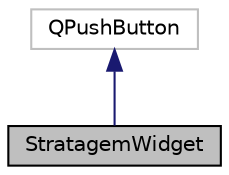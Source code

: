 digraph "StratagemWidget"
{
 // LATEX_PDF_SIZE
  edge [fontname="Helvetica",fontsize="10",labelfontname="Helvetica",labelfontsize="10"];
  node [fontname="Helvetica",fontsize="10",shape=record];
  Node1 [label="StratagemWidget",height=0.2,width=0.4,color="black", fillcolor="grey75", style="filled", fontcolor="black",tooltip="The StratagemWidget class represents a custom QPushButton widget for displaying a stratagem."];
  Node2 -> Node1 [dir="back",color="midnightblue",fontsize="10",style="solid",fontname="Helvetica"];
  Node2 [label="QPushButton",height=0.2,width=0.4,color="grey75", fillcolor="white", style="filled",tooltip=" "];
}
